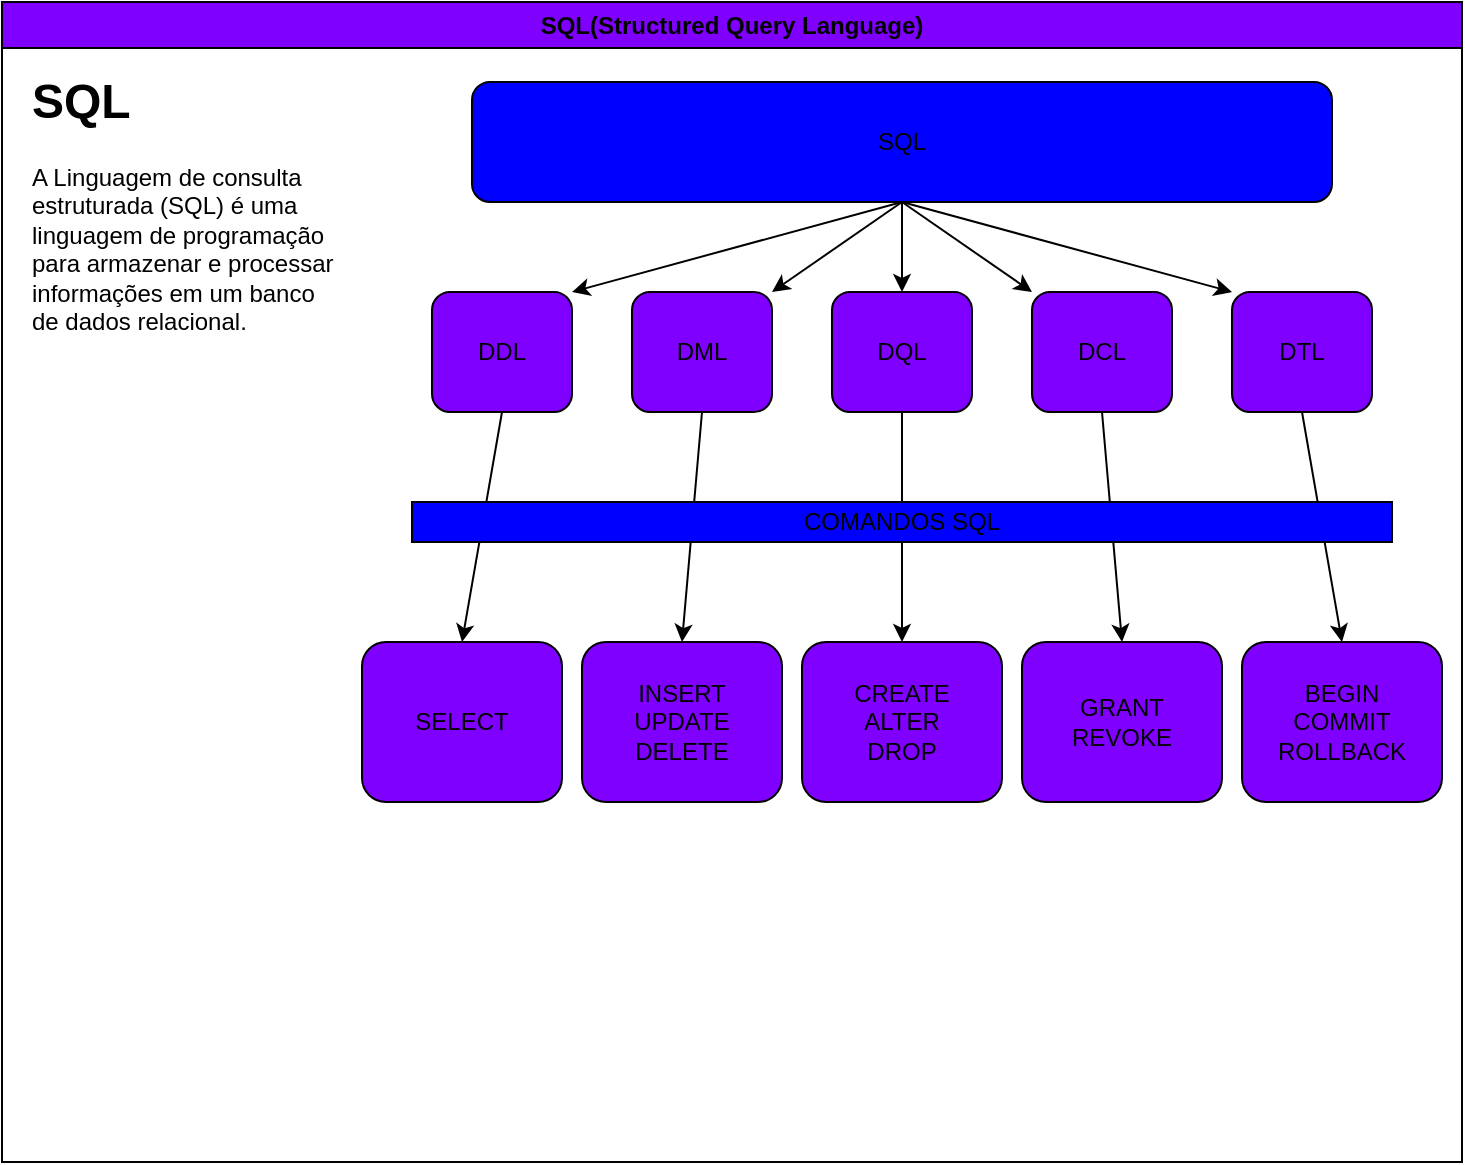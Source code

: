 <mxfile>
    <diagram id="rP8McBOiPVLHIZbSADEy" name="Page-1">
        <mxGraphModel dx="873" dy="787" grid="1" gridSize="10" guides="1" tooltips="1" connect="1" arrows="1" fold="1" page="1" pageScale="1" pageWidth="827" pageHeight="1169" math="0" shadow="0">
            <root>
                <mxCell id="0"/>
                <mxCell id="1" parent="0"/>
                <mxCell id="7" value="SQL(Structured Query Language)" style="swimlane;whiteSpace=wrap;html=1;fillColor=#7F00FF;" vertex="1" parent="1">
                    <mxGeometry x="40" y="20" width="730" height="580" as="geometry"/>
                </mxCell>
                <mxCell id="8" value="&lt;h1&gt;SQL&lt;/h1&gt;&lt;p&gt;A Linguagem de consulta estruturada (SQL) é uma linguagem de programação para armazenar e processar informações em um banco de dados relacional.&lt;/p&gt;" style="text;html=1;strokeColor=none;fillColor=none;spacing=5;spacingTop=-20;whiteSpace=wrap;overflow=hidden;rounded=0;" vertex="1" parent="7">
                    <mxGeometry x="10" y="30" width="160" height="140" as="geometry"/>
                </mxCell>
                <mxCell id="9" value="SQL" style="rounded=1;whiteSpace=wrap;html=1;fillColor=#0000FF;" vertex="1" parent="7">
                    <mxGeometry x="235" y="40" width="430" height="60" as="geometry"/>
                </mxCell>
                <mxCell id="13" value="DDL" style="rounded=1;whiteSpace=wrap;html=1;fillColor=#7F00FF;" vertex="1" parent="7">
                    <mxGeometry x="215" y="145" width="70" height="60" as="geometry"/>
                </mxCell>
                <mxCell id="14" value="" style="endArrow=classic;html=1;exitX=0.5;exitY=1;exitDx=0;exitDy=0;entryX=1;entryY=0;entryDx=0;entryDy=0;" edge="1" parent="7" source="9" target="13">
                    <mxGeometry width="50" height="50" relative="1" as="geometry">
                        <mxPoint x="215" y="310" as="sourcePoint"/>
                        <mxPoint x="265" y="260" as="targetPoint"/>
                    </mxGeometry>
                </mxCell>
                <mxCell id="15" value="DML" style="rounded=1;whiteSpace=wrap;html=1;fillColor=#7F00FF;" vertex="1" parent="7">
                    <mxGeometry x="315" y="145" width="70" height="60" as="geometry"/>
                </mxCell>
                <mxCell id="16" value="DQL" style="rounded=1;whiteSpace=wrap;html=1;fillColor=#7F00FF;" vertex="1" parent="7">
                    <mxGeometry x="415" y="145" width="70" height="60" as="geometry"/>
                </mxCell>
                <mxCell id="18" value="" style="endArrow=classic;html=1;exitX=0.5;exitY=1;exitDx=0;exitDy=0;entryX=1;entryY=0;entryDx=0;entryDy=0;" edge="1" parent="7" source="9" target="15">
                    <mxGeometry width="50" height="50" relative="1" as="geometry">
                        <mxPoint x="165" y="310" as="sourcePoint"/>
                        <mxPoint x="215" y="260" as="targetPoint"/>
                    </mxGeometry>
                </mxCell>
                <mxCell id="17" value="" style="endArrow=classic;html=1;exitX=0.5;exitY=1;exitDx=0;exitDy=0;entryX=0.5;entryY=0;entryDx=0;entryDy=0;" edge="1" parent="7" source="9" target="16">
                    <mxGeometry width="50" height="50" relative="1" as="geometry">
                        <mxPoint x="165" y="310" as="sourcePoint"/>
                        <mxPoint x="215" y="260" as="targetPoint"/>
                    </mxGeometry>
                </mxCell>
                <mxCell id="20" value="DTL" style="rounded=1;whiteSpace=wrap;html=1;fillColor=#7F00FF;" vertex="1" parent="7">
                    <mxGeometry x="615" y="145" width="70" height="60" as="geometry"/>
                </mxCell>
                <mxCell id="19" value="DCL" style="rounded=1;whiteSpace=wrap;html=1;fillColor=#7F00FF;" vertex="1" parent="7">
                    <mxGeometry x="515" y="145" width="70" height="60" as="geometry"/>
                </mxCell>
                <mxCell id="23" value="" style="endArrow=classic;html=1;exitX=0.5;exitY=1;exitDx=0;exitDy=0;entryX=0;entryY=0;entryDx=0;entryDy=0;" edge="1" parent="7" source="9" target="19">
                    <mxGeometry width="50" height="50" relative="1" as="geometry">
                        <mxPoint x="245" y="310" as="sourcePoint"/>
                        <mxPoint x="295" y="260" as="targetPoint"/>
                    </mxGeometry>
                </mxCell>
                <mxCell id="22" value="" style="endArrow=classic;html=1;exitX=0.5;exitY=1;exitDx=0;exitDy=0;entryX=0;entryY=0;entryDx=0;entryDy=0;" edge="1" parent="7" source="9" target="20">
                    <mxGeometry width="50" height="50" relative="1" as="geometry">
                        <mxPoint x="265" y="280" as="sourcePoint"/>
                        <mxPoint x="295" y="260" as="targetPoint"/>
                    </mxGeometry>
                </mxCell>
                <mxCell id="25" value="SELECT" style="rounded=1;whiteSpace=wrap;html=1;fillColor=#7F00FF;" vertex="1" parent="7">
                    <mxGeometry x="180" y="320" width="100" height="80" as="geometry"/>
                </mxCell>
                <mxCell id="26" value="INSERT &lt;br&gt;UPDATE &lt;br&gt;DELETE" style="rounded=1;whiteSpace=wrap;html=1;fillColor=#7F00FF;" vertex="1" parent="7">
                    <mxGeometry x="290" y="320" width="100" height="80" as="geometry"/>
                </mxCell>
                <mxCell id="27" value="CREATE&lt;br&gt;ALTER&lt;br&gt;DROP" style="rounded=1;whiteSpace=wrap;html=1;fillColor=#7F00FF;" vertex="1" parent="7">
                    <mxGeometry x="400" y="320" width="100" height="80" as="geometry"/>
                </mxCell>
                <mxCell id="28" value="BEGIN&lt;br&gt;COMMIT&lt;br&gt;ROLLBACK" style="rounded=1;whiteSpace=wrap;html=1;fillColor=#7F00FF;" vertex="1" parent="7">
                    <mxGeometry x="620" y="320" width="100" height="80" as="geometry"/>
                </mxCell>
                <mxCell id="29" value="GRANT&lt;br&gt;REVOKE" style="rounded=1;whiteSpace=wrap;html=1;fillColor=#7F00FF;" vertex="1" parent="7">
                    <mxGeometry x="510" y="320" width="100" height="80" as="geometry"/>
                </mxCell>
                <mxCell id="30" value="" style="endArrow=classic;html=1;exitX=0.5;exitY=1;exitDx=0;exitDy=0;entryX=0.5;entryY=0;entryDx=0;entryDy=0;" edge="1" parent="7" source="13" target="25">
                    <mxGeometry width="50" height="50" relative="1" as="geometry">
                        <mxPoint x="460" y="110" as="sourcePoint"/>
                        <mxPoint x="295" y="155" as="targetPoint"/>
                    </mxGeometry>
                </mxCell>
                <mxCell id="31" value="" style="endArrow=classic;html=1;exitX=0.5;exitY=1;exitDx=0;exitDy=0;entryX=0.5;entryY=0;entryDx=0;entryDy=0;" edge="1" parent="7" source="15" target="26">
                    <mxGeometry width="50" height="50" relative="1" as="geometry">
                        <mxPoint x="470" y="120" as="sourcePoint"/>
                        <mxPoint x="305" y="165" as="targetPoint"/>
                    </mxGeometry>
                </mxCell>
                <mxCell id="32" value="" style="endArrow=classic;html=1;exitX=0.5;exitY=1;exitDx=0;exitDy=0;entryX=0.5;entryY=0;entryDx=0;entryDy=0;" edge="1" parent="7" source="16" target="27">
                    <mxGeometry width="50" height="50" relative="1" as="geometry">
                        <mxPoint x="480" y="130" as="sourcePoint"/>
                        <mxPoint x="315" y="175" as="targetPoint"/>
                    </mxGeometry>
                </mxCell>
                <mxCell id="33" value="" style="endArrow=classic;html=1;exitX=0.5;exitY=1;exitDx=0;exitDy=0;entryX=0.5;entryY=0;entryDx=0;entryDy=0;" edge="1" parent="7" source="19" target="29">
                    <mxGeometry width="50" height="50" relative="1" as="geometry">
                        <mxPoint x="490" y="140" as="sourcePoint"/>
                        <mxPoint x="325" y="185" as="targetPoint"/>
                    </mxGeometry>
                </mxCell>
                <mxCell id="34" value="" style="endArrow=classic;html=1;exitX=0.5;exitY=1;exitDx=0;exitDy=0;entryX=0.5;entryY=0;entryDx=0;entryDy=0;" edge="1" parent="7" source="20" target="28">
                    <mxGeometry width="50" height="50" relative="1" as="geometry">
                        <mxPoint x="500" y="150" as="sourcePoint"/>
                        <mxPoint x="335" y="195" as="targetPoint"/>
                    </mxGeometry>
                </mxCell>
                <mxCell id="24" value="COMANDOS SQL" style="rounded=0;whiteSpace=wrap;html=1;fillColor=#0000FF;" vertex="1" parent="7">
                    <mxGeometry x="205" y="250" width="490" height="20" as="geometry"/>
                </mxCell>
            </root>
        </mxGraphModel>
    </diagram>
</mxfile>